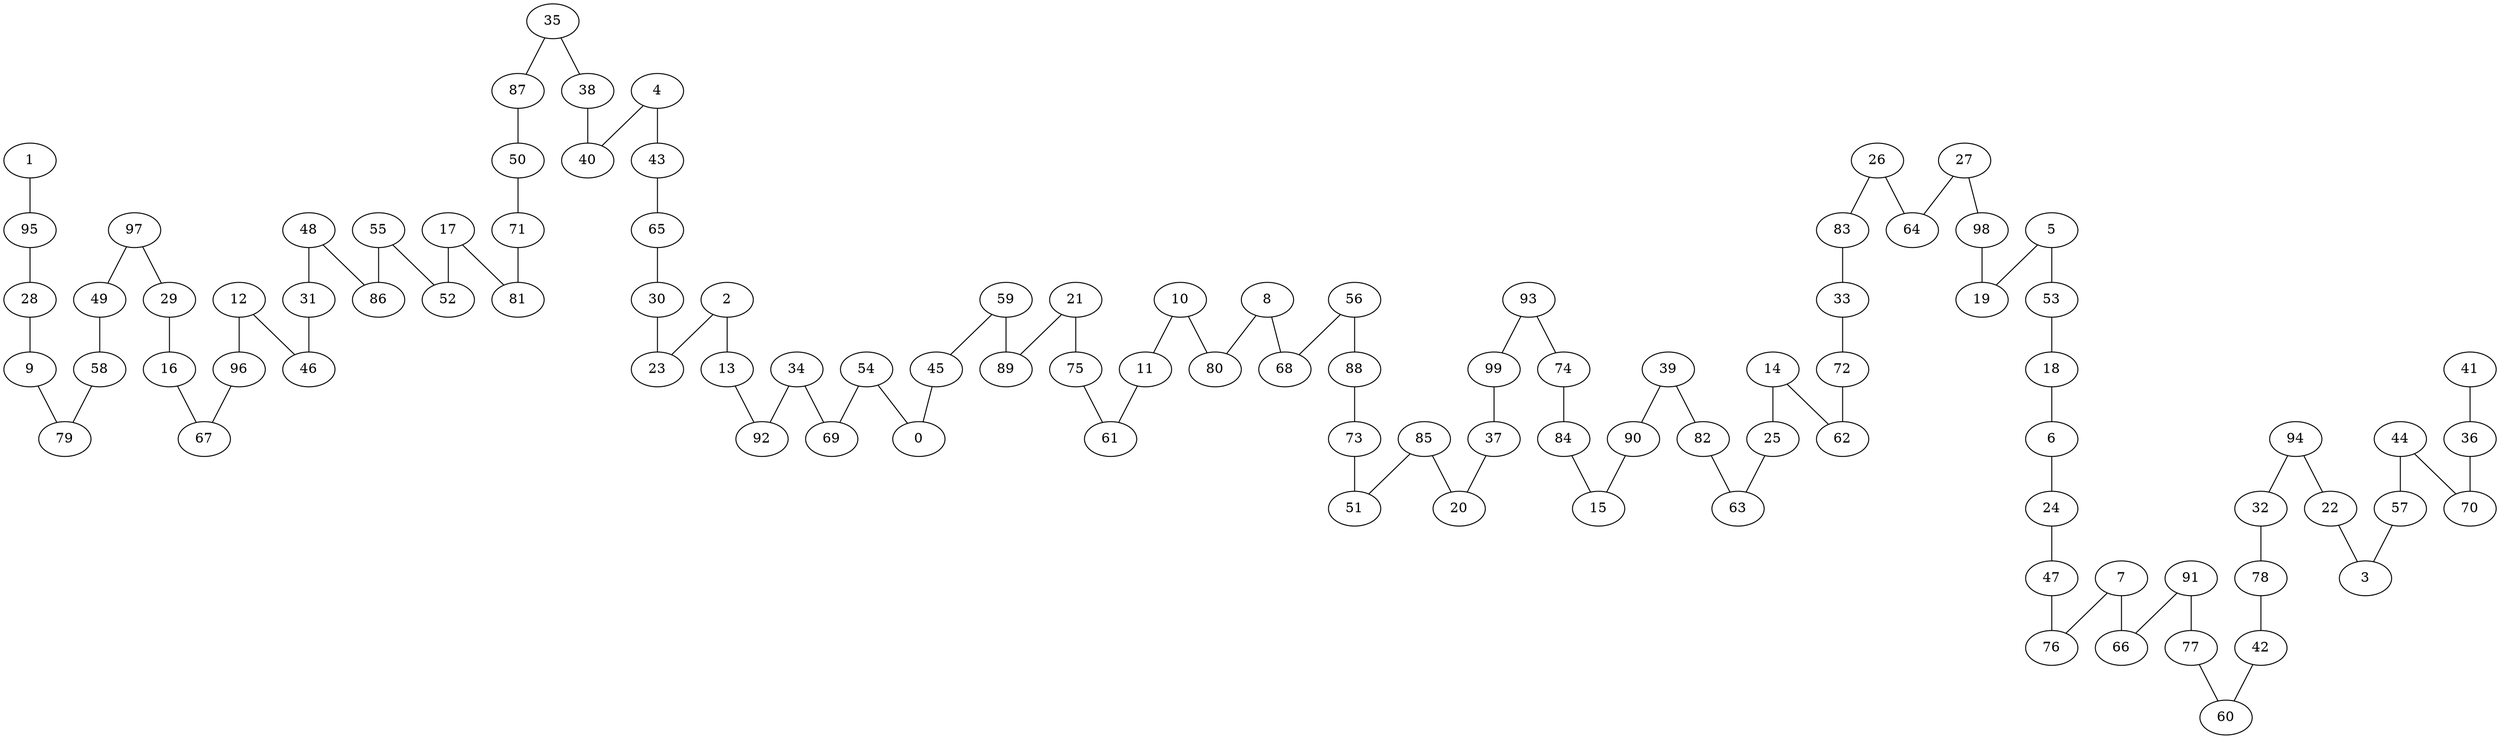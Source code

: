 strict graph G {
1;
95;
28;
9;
79;
58;
49;
97;
29;
16;
67;
96;
12;
46;
31;
48;
86;
55;
52;
17;
81;
71;
50;
87;
35;
38;
40;
4;
43;
65;
30;
23;
2;
13;
92;
34;
69;
54;
0;
45;
59;
89;
21;
75;
61;
11;
10;
80;
8;
68;
56;
88;
73;
51;
85;
20;
37;
99;
93;
74;
84;
15;
90;
39;
82;
63;
25;
14;
62;
72;
33;
83;
26;
64;
27;
98;
19;
5;
53;
18;
6;
24;
47;
76;
7;
66;
91;
77;
60;
42;
78;
32;
94;
22;
3;
57;
44;
70;
36;
41;
12 -- 96;
2 -- 13;
9 -- 79;
12 -- 46;
49 -- 58;
59 -- 45;
37 -- 20;
38 -- 40;
2 -- 23;
29 -- 16;
84 -- 15;
27 -- 98;
25 -- 63;
74 -- 84;
22 -- 3;
39 -- 90;
99 -- 37;
47 -- 76;
78 -- 42;
94 -- 32;
73 -- 51;
34 -- 92;
48 -- 86;
95 -- 28;
26 -- 64;
8 -- 68;
30 -- 23;
55 -- 52;
50 -- 71;
85 -- 20;
5 -- 19;
21 -- 75;
10 -- 11;
97 -- 49;
94 -- 22;
8 -- 80;
14 -- 62;
42 -- 60;
91 -- 77;
77 -- 60;
27 -- 64;
91 -- 66;
44 -- 57;
54 -- 69;
26 -- 83;
48 -- 31;
71 -- 81;
44 -- 70;
55 -- 86;
1 -- 95;
96 -- 67;
58 -- 79;
21 -- 89;
65 -- 30;
35 -- 38;
34 -- 69;
4 -- 40;
98 -- 19;
5 -- 53;
56 -- 88;
57 -- 3;
16 -- 67;
17 -- 81;
33 -- 72;
88 -- 73;
7 -- 76;
14 -- 25;
93 -- 99;
72 -- 62;
36 -- 70;
35 -- 87;
53 -- 18;
85 -- 51;
87 -- 50;
28 -- 9;
31 -- 46;
11 -- 61;
93 -- 74;
83 -- 33;
17 -- 52;
97 -- 29;
45 -- 0;
10 -- 80;
39 -- 82;
56 -- 68;
54 -- 0;
13 -- 92;
24 -- 47;
32 -- 78;
4 -- 43;
6 -- 24;
7 -- 66;
18 -- 6;
43 -- 65;
90 -- 15;
82 -- 63;
41 -- 36;
59 -- 89;
75 -- 61;
}
